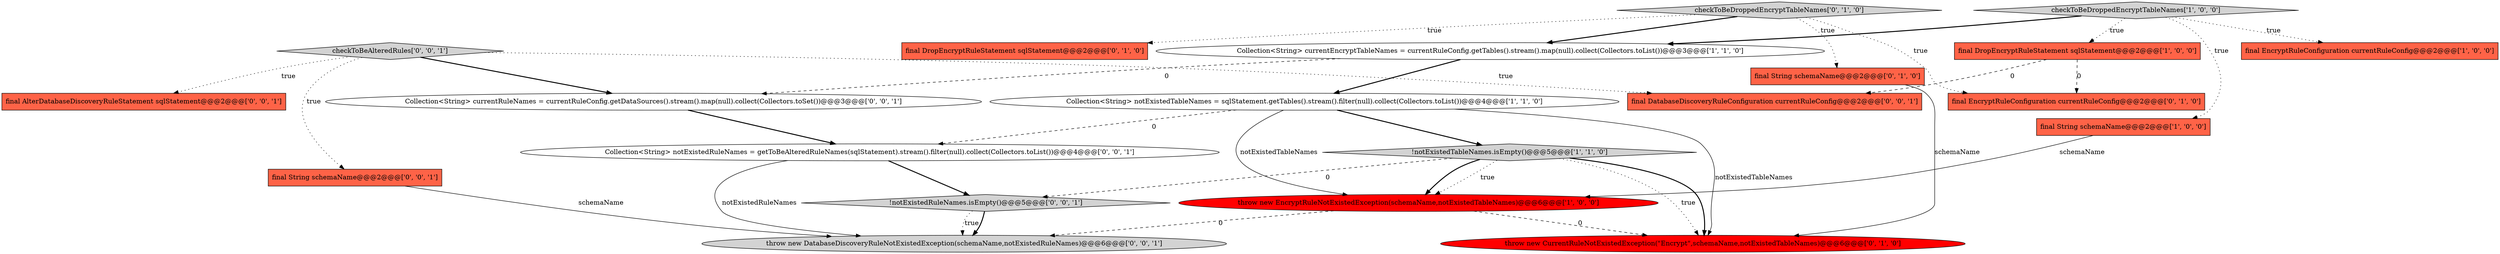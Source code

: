 digraph {
14 [style = filled, label = "final AlterDatabaseDiscoveryRuleStatement sqlStatement@@@2@@@['0', '0', '1']", fillcolor = tomato, shape = box image = "AAA0AAABBB3BBB"];
6 [style = filled, label = "throw new EncryptRuleNotExistedException(schemaName,notExistedTableNames)@@@6@@@['1', '0', '0']", fillcolor = red, shape = ellipse image = "AAA1AAABBB1BBB"];
11 [style = filled, label = "checkToBeDroppedEncryptTableNames['0', '1', '0']", fillcolor = lightgray, shape = diamond image = "AAA0AAABBB2BBB"];
16 [style = filled, label = "final DatabaseDiscoveryRuleConfiguration currentRuleConfig@@@2@@@['0', '0', '1']", fillcolor = tomato, shape = box image = "AAA0AAABBB3BBB"];
3 [style = filled, label = "checkToBeDroppedEncryptTableNames['1', '0', '0']", fillcolor = lightgray, shape = diamond image = "AAA0AAABBB1BBB"];
2 [style = filled, label = "final EncryptRuleConfiguration currentRuleConfig@@@2@@@['1', '0', '0']", fillcolor = tomato, shape = box image = "AAA0AAABBB1BBB"];
18 [style = filled, label = "!notExistedRuleNames.isEmpty()@@@5@@@['0', '0', '1']", fillcolor = lightgray, shape = diamond image = "AAA0AAABBB3BBB"];
4 [style = filled, label = "final String schemaName@@@2@@@['1', '0', '0']", fillcolor = tomato, shape = box image = "AAA0AAABBB1BBB"];
13 [style = filled, label = "final String schemaName@@@2@@@['0', '0', '1']", fillcolor = tomato, shape = box image = "AAA0AAABBB3BBB"];
17 [style = filled, label = "Collection<String> notExistedRuleNames = getToBeAlteredRuleNames(sqlStatement).stream().filter(null).collect(Collectors.toList())@@@4@@@['0', '0', '1']", fillcolor = white, shape = ellipse image = "AAA0AAABBB3BBB"];
20 [style = filled, label = "throw new DatabaseDiscoveryRuleNotExistedException(schemaName,notExistedRuleNames)@@@6@@@['0', '0', '1']", fillcolor = lightgray, shape = ellipse image = "AAA0AAABBB3BBB"];
1 [style = filled, label = "!notExistedTableNames.isEmpty()@@@5@@@['1', '1', '0']", fillcolor = lightgray, shape = diamond image = "AAA0AAABBB1BBB"];
8 [style = filled, label = "final DropEncryptRuleStatement sqlStatement@@@2@@@['0', '1', '0']", fillcolor = tomato, shape = box image = "AAA0AAABBB2BBB"];
0 [style = filled, label = "Collection<String> notExistedTableNames = sqlStatement.getTables().stream().filter(null).collect(Collectors.toList())@@@4@@@['1', '1', '0']", fillcolor = white, shape = ellipse image = "AAA0AAABBB1BBB"];
5 [style = filled, label = "Collection<String> currentEncryptTableNames = currentRuleConfig.getTables().stream().map(null).collect(Collectors.toList())@@@3@@@['1', '1', '0']", fillcolor = white, shape = ellipse image = "AAA0AAABBB1BBB"];
9 [style = filled, label = "final String schemaName@@@2@@@['0', '1', '0']", fillcolor = tomato, shape = box image = "AAA0AAABBB2BBB"];
10 [style = filled, label = "final EncryptRuleConfiguration currentRuleConfig@@@2@@@['0', '1', '0']", fillcolor = tomato, shape = box image = "AAA1AAABBB2BBB"];
7 [style = filled, label = "final DropEncryptRuleStatement sqlStatement@@@2@@@['1', '0', '0']", fillcolor = tomato, shape = box image = "AAA1AAABBB1BBB"];
12 [style = filled, label = "throw new CurrentRuleNotExistedException(\"Encrypt\",schemaName,notExistedTableNames)@@@6@@@['0', '1', '0']", fillcolor = red, shape = ellipse image = "AAA1AAABBB2BBB"];
15 [style = filled, label = "Collection<String> currentRuleNames = currentRuleConfig.getDataSources().stream().map(null).collect(Collectors.toSet())@@@3@@@['0', '0', '1']", fillcolor = white, shape = ellipse image = "AAA0AAABBB3BBB"];
19 [style = filled, label = "checkToBeAlteredRules['0', '0', '1']", fillcolor = lightgray, shape = diamond image = "AAA0AAABBB3BBB"];
9->12 [style = solid, label="schemaName"];
19->14 [style = dotted, label="true"];
17->20 [style = solid, label="notExistedRuleNames"];
3->7 [style = dotted, label="true"];
6->20 [style = dashed, label="0"];
11->10 [style = dotted, label="true"];
7->16 [style = dashed, label="0"];
3->4 [style = dotted, label="true"];
11->9 [style = dotted, label="true"];
1->18 [style = dashed, label="0"];
19->13 [style = dotted, label="true"];
18->20 [style = dotted, label="true"];
0->12 [style = solid, label="notExistedTableNames"];
4->6 [style = solid, label="schemaName"];
0->17 [style = dashed, label="0"];
6->12 [style = dashed, label="0"];
13->20 [style = solid, label="schemaName"];
11->5 [style = bold, label=""];
15->17 [style = bold, label=""];
3->5 [style = bold, label=""];
18->20 [style = bold, label=""];
1->6 [style = bold, label=""];
0->6 [style = solid, label="notExistedTableNames"];
5->0 [style = bold, label=""];
0->1 [style = bold, label=""];
1->12 [style = dotted, label="true"];
19->16 [style = dotted, label="true"];
1->12 [style = bold, label=""];
7->10 [style = dashed, label="0"];
1->6 [style = dotted, label="true"];
11->8 [style = dotted, label="true"];
19->15 [style = bold, label=""];
5->15 [style = dashed, label="0"];
17->18 [style = bold, label=""];
3->2 [style = dotted, label="true"];
}
